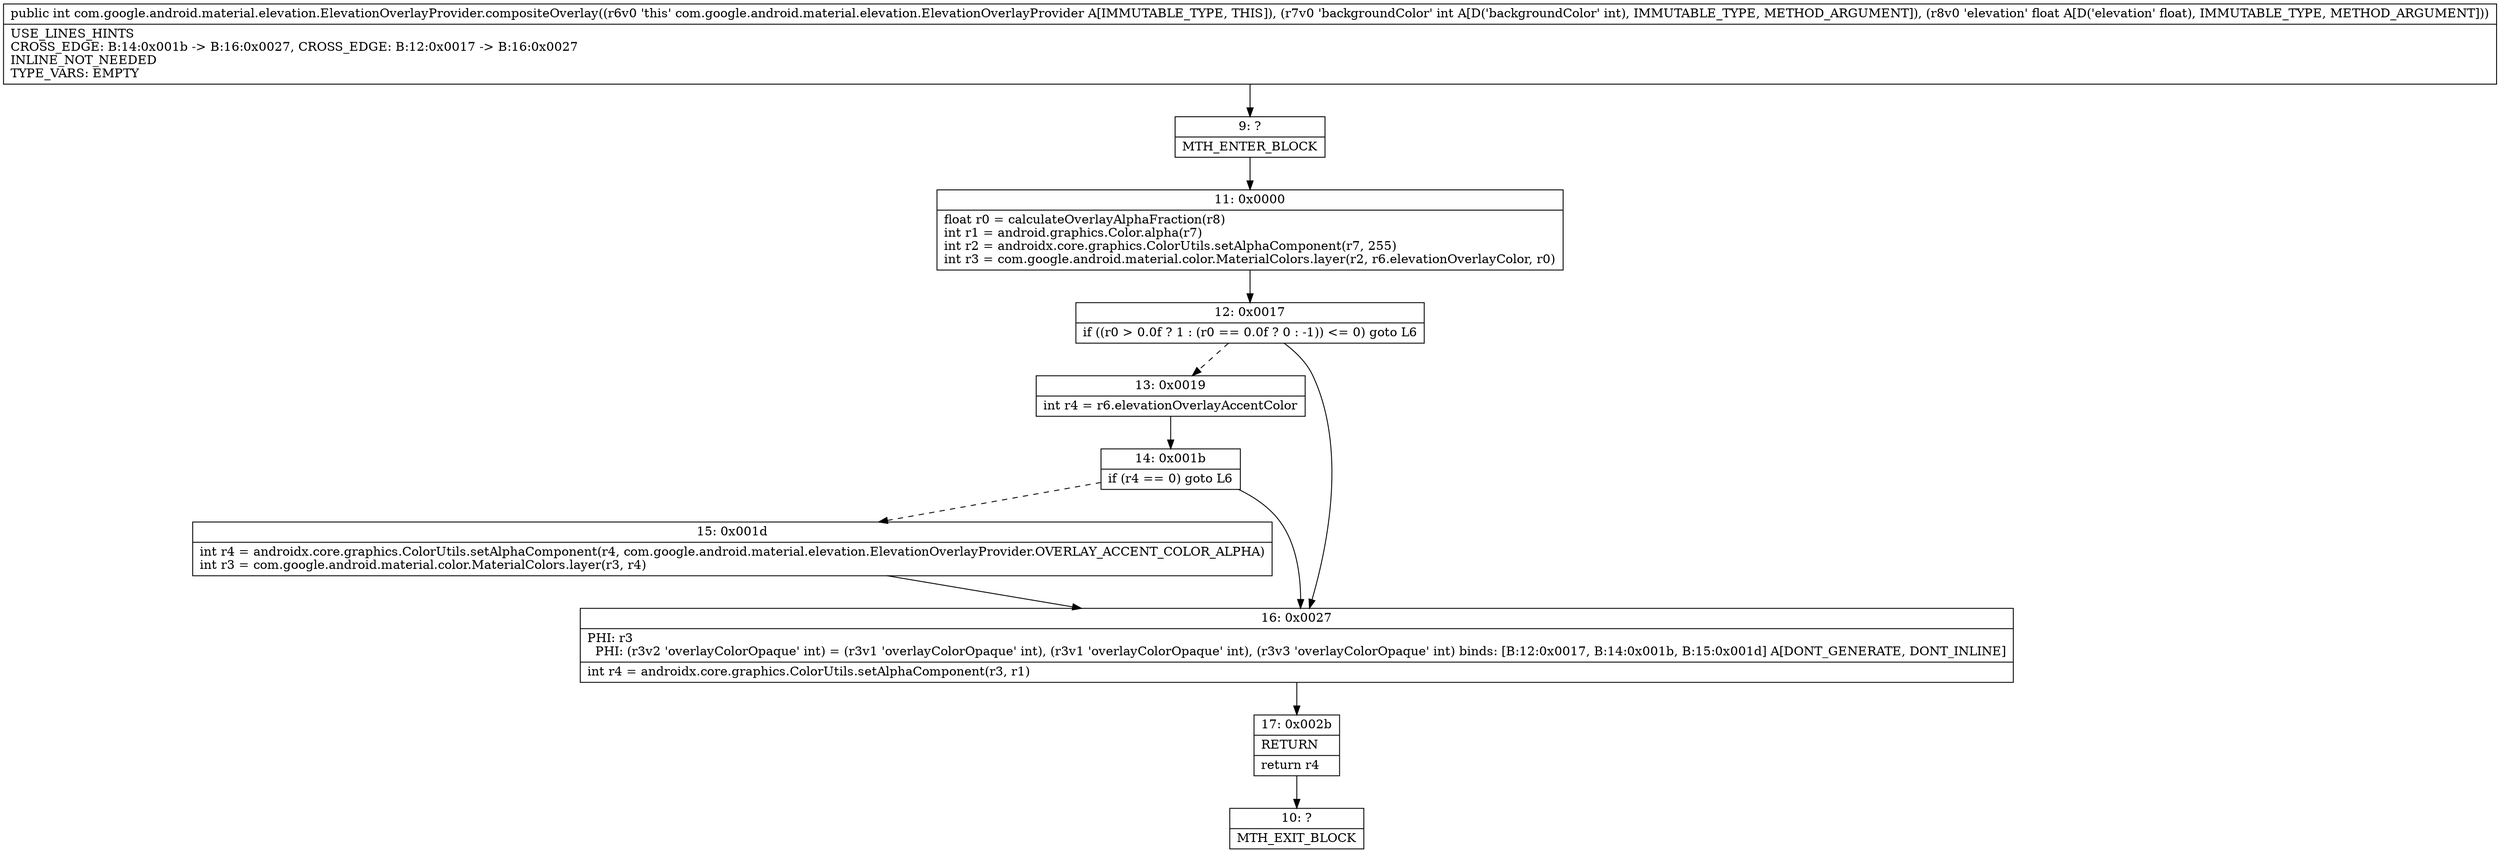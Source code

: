 digraph "CFG forcom.google.android.material.elevation.ElevationOverlayProvider.compositeOverlay(IF)I" {
Node_9 [shape=record,label="{9\:\ ?|MTH_ENTER_BLOCK\l}"];
Node_11 [shape=record,label="{11\:\ 0x0000|float r0 = calculateOverlayAlphaFraction(r8)\lint r1 = android.graphics.Color.alpha(r7)\lint r2 = androidx.core.graphics.ColorUtils.setAlphaComponent(r7, 255)\lint r3 = com.google.android.material.color.MaterialColors.layer(r2, r6.elevationOverlayColor, r0)\l}"];
Node_12 [shape=record,label="{12\:\ 0x0017|if ((r0 \> 0.0f ? 1 : (r0 == 0.0f ? 0 : \-1)) \<= 0) goto L6\l}"];
Node_13 [shape=record,label="{13\:\ 0x0019|int r4 = r6.elevationOverlayAccentColor\l}"];
Node_14 [shape=record,label="{14\:\ 0x001b|if (r4 == 0) goto L6\l}"];
Node_15 [shape=record,label="{15\:\ 0x001d|int r4 = androidx.core.graphics.ColorUtils.setAlphaComponent(r4, com.google.android.material.elevation.ElevationOverlayProvider.OVERLAY_ACCENT_COLOR_ALPHA)\lint r3 = com.google.android.material.color.MaterialColors.layer(r3, r4)\l}"];
Node_16 [shape=record,label="{16\:\ 0x0027|PHI: r3 \l  PHI: (r3v2 'overlayColorOpaque' int) = (r3v1 'overlayColorOpaque' int), (r3v1 'overlayColorOpaque' int), (r3v3 'overlayColorOpaque' int) binds: [B:12:0x0017, B:14:0x001b, B:15:0x001d] A[DONT_GENERATE, DONT_INLINE]\l|int r4 = androidx.core.graphics.ColorUtils.setAlphaComponent(r3, r1)\l}"];
Node_17 [shape=record,label="{17\:\ 0x002b|RETURN\l|return r4\l}"];
Node_10 [shape=record,label="{10\:\ ?|MTH_EXIT_BLOCK\l}"];
MethodNode[shape=record,label="{public int com.google.android.material.elevation.ElevationOverlayProvider.compositeOverlay((r6v0 'this' com.google.android.material.elevation.ElevationOverlayProvider A[IMMUTABLE_TYPE, THIS]), (r7v0 'backgroundColor' int A[D('backgroundColor' int), IMMUTABLE_TYPE, METHOD_ARGUMENT]), (r8v0 'elevation' float A[D('elevation' float), IMMUTABLE_TYPE, METHOD_ARGUMENT]))  | USE_LINES_HINTS\lCROSS_EDGE: B:14:0x001b \-\> B:16:0x0027, CROSS_EDGE: B:12:0x0017 \-\> B:16:0x0027\lINLINE_NOT_NEEDED\lTYPE_VARS: EMPTY\l}"];
MethodNode -> Node_9;Node_9 -> Node_11;
Node_11 -> Node_12;
Node_12 -> Node_13[style=dashed];
Node_12 -> Node_16;
Node_13 -> Node_14;
Node_14 -> Node_15[style=dashed];
Node_14 -> Node_16;
Node_15 -> Node_16;
Node_16 -> Node_17;
Node_17 -> Node_10;
}

